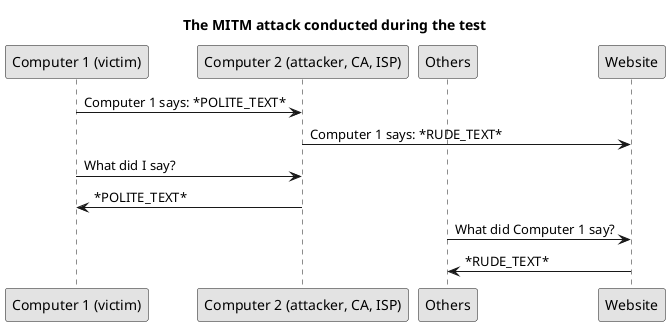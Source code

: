 @startuml
skinparam monochrome true
skinparam shadowing false
skinparam defaultFontName Arial
skinparam componentStyle rectangle

title The MITM attack conducted during the test
participant "Computer 1 (victim)" as victim
participant "Computer 2 (attacker, CA, ISP)" as attacker
participant Others
participant "Website"

victim -> attacker: Computer 1 says: *POLITE_TEXT*
attacker -> Website: Computer 1 says: *RUDE_TEXT*
victim -> attacker: What did I say?
victim <- attacker: *POLITE_TEXT*
Others -> Website: What did Computer 1 say?
Others <- Website: *RUDE_TEXT*

@enduml
